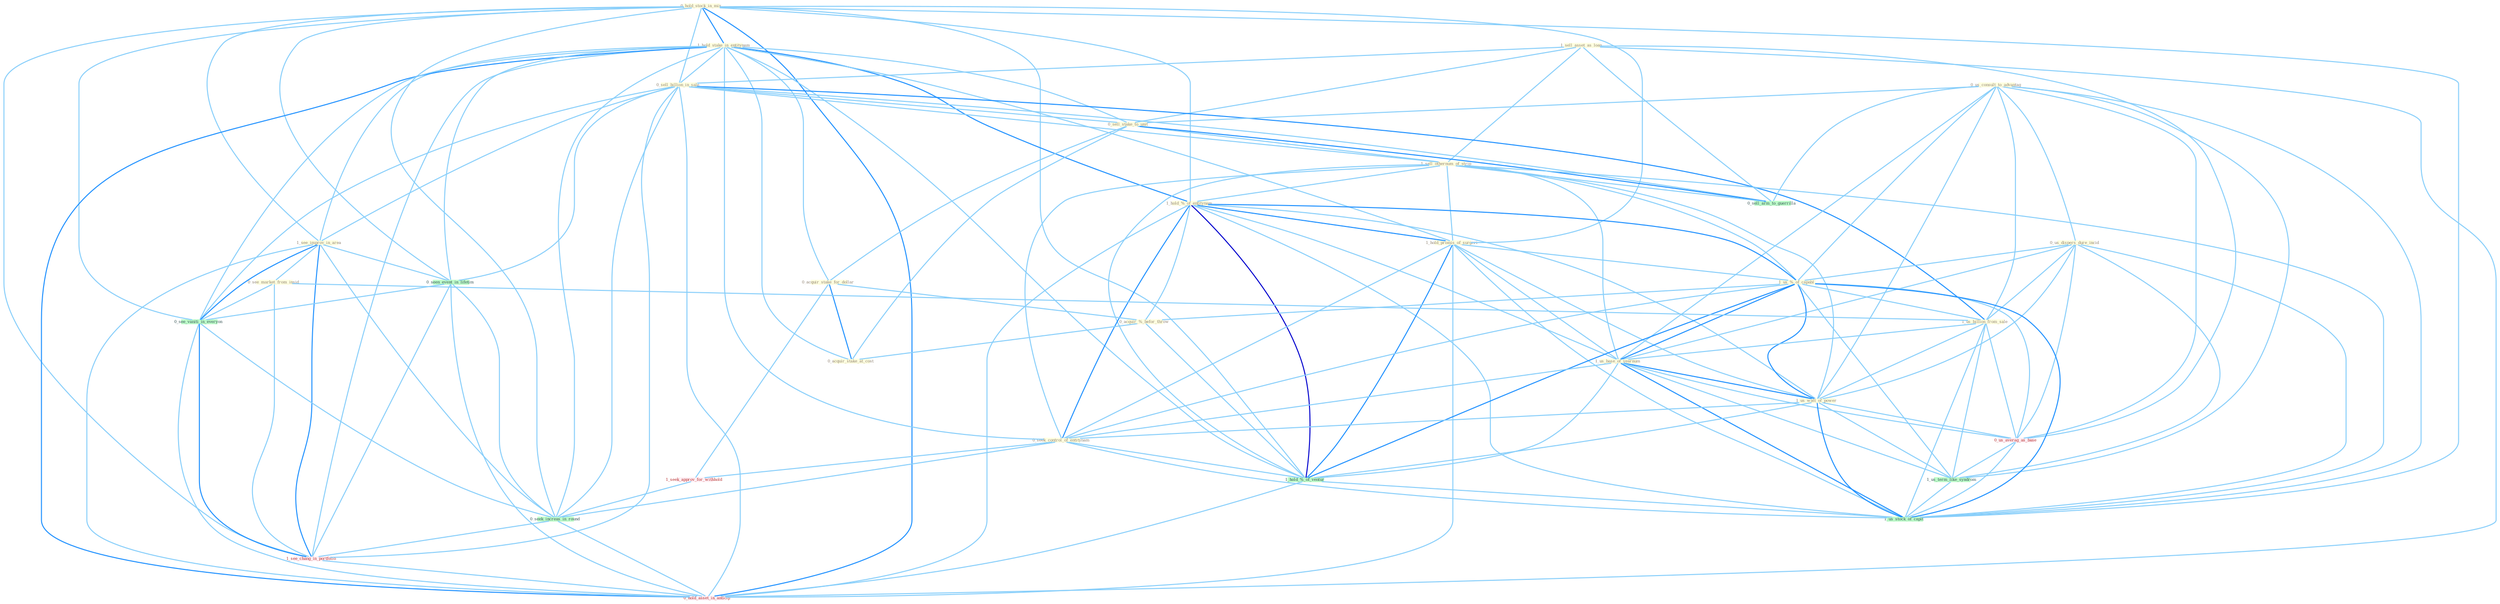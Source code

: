 Graph G{ 
    node
    [shape=polygon,style=filled,width=.5,height=.06,color="#BDFCC9",fixedsize=true,fontsize=4,
    fontcolor="#2f4f4f"];
    {node
    [color="#ffffe0", fontcolor="#8b7d6b"] "0_hold_stock_in_mix " "1_hold_stake_in_entitynam " "1_sell_asset_as_loan " "0_sell_billion_in_sale " "0_us_consult_to_advantag " "0_sell_stake_to_unit " "1_see_improv_in_area " "1_sell_othernum_of_strip " "1_hold_%_of_entitynam " "0_us_dispers_dure_incid " "1_hold_promis_of_surgeri " "0_acquir_stake_for_dollar " "1_us_%_of_capabl " "0_acquir_%_befor_throw " "0_see_market_from_insid " "1_us_billion_from_sale " "1_us_base_of_yearnum " "1_us_watt_of_power " "0_seek_control_of_entitynam " "0_acquir_stake_at_cost "}
{node [color="#fff0f5", fontcolor="#b22222"] "0_us_averag_as_base " "1_seek_approv_for_withhold " "1_see_chang_in_portfolio " "0_hold_asset_in_anticip "}
edge [color="#B0E2FF"];

	"0_hold_stock_in_mix " -- "1_hold_stake_in_entitynam " [w="2", color="#1e90ff" , len=0.8];
	"0_hold_stock_in_mix " -- "0_sell_billion_in_sale " [w="1", color="#87cefa" ];
	"0_hold_stock_in_mix " -- "1_see_improv_in_area " [w="1", color="#87cefa" ];
	"0_hold_stock_in_mix " -- "1_hold_%_of_entitynam " [w="1", color="#87cefa" ];
	"0_hold_stock_in_mix " -- "1_hold_promis_of_surgeri " [w="1", color="#87cefa" ];
	"0_hold_stock_in_mix " -- "0_seen_event_in_lifetim " [w="1", color="#87cefa" ];
	"0_hold_stock_in_mix " -- "1_hold_%_of_ventur " [w="1", color="#87cefa" ];
	"0_hold_stock_in_mix " -- "0_see_vaniti_in_everyon " [w="1", color="#87cefa" ];
	"0_hold_stock_in_mix " -- "0_seek_increas_in_round " [w="1", color="#87cefa" ];
	"0_hold_stock_in_mix " -- "1_us_stock_of_capit " [w="1", color="#87cefa" ];
	"0_hold_stock_in_mix " -- "1_see_chang_in_portfolio " [w="1", color="#87cefa" ];
	"0_hold_stock_in_mix " -- "0_hold_asset_in_anticip " [w="2", color="#1e90ff" , len=0.8];
	"1_hold_stake_in_entitynam " -- "0_sell_billion_in_sale " [w="1", color="#87cefa" ];
	"1_hold_stake_in_entitynam " -- "0_sell_stake_to_unit " [w="1", color="#87cefa" ];
	"1_hold_stake_in_entitynam " -- "1_see_improv_in_area " [w="1", color="#87cefa" ];
	"1_hold_stake_in_entitynam " -- "1_hold_%_of_entitynam " [w="2", color="#1e90ff" , len=0.8];
	"1_hold_stake_in_entitynam " -- "1_hold_promis_of_surgeri " [w="1", color="#87cefa" ];
	"1_hold_stake_in_entitynam " -- "0_acquir_stake_for_dollar " [w="1", color="#87cefa" ];
	"1_hold_stake_in_entitynam " -- "0_seek_control_of_entitynam " [w="1", color="#87cefa" ];
	"1_hold_stake_in_entitynam " -- "0_acquir_stake_at_cost " [w="1", color="#87cefa" ];
	"1_hold_stake_in_entitynam " -- "0_seen_event_in_lifetim " [w="1", color="#87cefa" ];
	"1_hold_stake_in_entitynam " -- "1_hold_%_of_ventur " [w="1", color="#87cefa" ];
	"1_hold_stake_in_entitynam " -- "0_see_vaniti_in_everyon " [w="1", color="#87cefa" ];
	"1_hold_stake_in_entitynam " -- "0_seek_increas_in_round " [w="1", color="#87cefa" ];
	"1_hold_stake_in_entitynam " -- "1_see_chang_in_portfolio " [w="1", color="#87cefa" ];
	"1_hold_stake_in_entitynam " -- "0_hold_asset_in_anticip " [w="2", color="#1e90ff" , len=0.8];
	"1_sell_asset_as_loan " -- "0_sell_billion_in_sale " [w="1", color="#87cefa" ];
	"1_sell_asset_as_loan " -- "0_sell_stake_to_unit " [w="1", color="#87cefa" ];
	"1_sell_asset_as_loan " -- "1_sell_othernum_of_strip " [w="1", color="#87cefa" ];
	"1_sell_asset_as_loan " -- "0_us_averag_as_base " [w="1", color="#87cefa" ];
	"1_sell_asset_as_loan " -- "0_sell_arm_to_guerrilla " [w="1", color="#87cefa" ];
	"1_sell_asset_as_loan " -- "0_hold_asset_in_anticip " [w="1", color="#87cefa" ];
	"0_sell_billion_in_sale " -- "0_sell_stake_to_unit " [w="1", color="#87cefa" ];
	"0_sell_billion_in_sale " -- "1_see_improv_in_area " [w="1", color="#87cefa" ];
	"0_sell_billion_in_sale " -- "1_sell_othernum_of_strip " [w="1", color="#87cefa" ];
	"0_sell_billion_in_sale " -- "1_us_billion_from_sale " [w="2", color="#1e90ff" , len=0.8];
	"0_sell_billion_in_sale " -- "0_seen_event_in_lifetim " [w="1", color="#87cefa" ];
	"0_sell_billion_in_sale " -- "0_see_vaniti_in_everyon " [w="1", color="#87cefa" ];
	"0_sell_billion_in_sale " -- "0_sell_arm_to_guerrilla " [w="1", color="#87cefa" ];
	"0_sell_billion_in_sale " -- "0_seek_increas_in_round " [w="1", color="#87cefa" ];
	"0_sell_billion_in_sale " -- "1_see_chang_in_portfolio " [w="1", color="#87cefa" ];
	"0_sell_billion_in_sale " -- "0_hold_asset_in_anticip " [w="1", color="#87cefa" ];
	"0_us_consult_to_advantag " -- "0_sell_stake_to_unit " [w="1", color="#87cefa" ];
	"0_us_consult_to_advantag " -- "0_us_dispers_dure_incid " [w="1", color="#87cefa" ];
	"0_us_consult_to_advantag " -- "1_us_%_of_capabl " [w="1", color="#87cefa" ];
	"0_us_consult_to_advantag " -- "1_us_billion_from_sale " [w="1", color="#87cefa" ];
	"0_us_consult_to_advantag " -- "1_us_base_of_yearnum " [w="1", color="#87cefa" ];
	"0_us_consult_to_advantag " -- "1_us_watt_of_power " [w="1", color="#87cefa" ];
	"0_us_consult_to_advantag " -- "0_us_averag_as_base " [w="1", color="#87cefa" ];
	"0_us_consult_to_advantag " -- "1_us_term_like_syndrom " [w="1", color="#87cefa" ];
	"0_us_consult_to_advantag " -- "0_sell_arm_to_guerrilla " [w="1", color="#87cefa" ];
	"0_us_consult_to_advantag " -- "1_us_stock_of_capit " [w="1", color="#87cefa" ];
	"0_sell_stake_to_unit " -- "1_sell_othernum_of_strip " [w="1", color="#87cefa" ];
	"0_sell_stake_to_unit " -- "0_acquir_stake_for_dollar " [w="1", color="#87cefa" ];
	"0_sell_stake_to_unit " -- "0_acquir_stake_at_cost " [w="1", color="#87cefa" ];
	"0_sell_stake_to_unit " -- "0_sell_arm_to_guerrilla " [w="2", color="#1e90ff" , len=0.8];
	"1_see_improv_in_area " -- "0_see_market_from_insid " [w="1", color="#87cefa" ];
	"1_see_improv_in_area " -- "0_seen_event_in_lifetim " [w="1", color="#87cefa" ];
	"1_see_improv_in_area " -- "0_see_vaniti_in_everyon " [w="2", color="#1e90ff" , len=0.8];
	"1_see_improv_in_area " -- "0_seek_increas_in_round " [w="1", color="#87cefa" ];
	"1_see_improv_in_area " -- "1_see_chang_in_portfolio " [w="2", color="#1e90ff" , len=0.8];
	"1_see_improv_in_area " -- "0_hold_asset_in_anticip " [w="1", color="#87cefa" ];
	"1_sell_othernum_of_strip " -- "1_hold_%_of_entitynam " [w="1", color="#87cefa" ];
	"1_sell_othernum_of_strip " -- "1_hold_promis_of_surgeri " [w="1", color="#87cefa" ];
	"1_sell_othernum_of_strip " -- "1_us_%_of_capabl " [w="1", color="#87cefa" ];
	"1_sell_othernum_of_strip " -- "1_us_base_of_yearnum " [w="1", color="#87cefa" ];
	"1_sell_othernum_of_strip " -- "1_us_watt_of_power " [w="1", color="#87cefa" ];
	"1_sell_othernum_of_strip " -- "0_seek_control_of_entitynam " [w="1", color="#87cefa" ];
	"1_sell_othernum_of_strip " -- "1_hold_%_of_ventur " [w="1", color="#87cefa" ];
	"1_sell_othernum_of_strip " -- "0_sell_arm_to_guerrilla " [w="1", color="#87cefa" ];
	"1_sell_othernum_of_strip " -- "1_us_stock_of_capit " [w="1", color="#87cefa" ];
	"1_hold_%_of_entitynam " -- "1_hold_promis_of_surgeri " [w="2", color="#1e90ff" , len=0.8];
	"1_hold_%_of_entitynam " -- "1_us_%_of_capabl " [w="2", color="#1e90ff" , len=0.8];
	"1_hold_%_of_entitynam " -- "0_acquir_%_befor_throw " [w="1", color="#87cefa" ];
	"1_hold_%_of_entitynam " -- "1_us_base_of_yearnum " [w="1", color="#87cefa" ];
	"1_hold_%_of_entitynam " -- "1_us_watt_of_power " [w="1", color="#87cefa" ];
	"1_hold_%_of_entitynam " -- "0_seek_control_of_entitynam " [w="2", color="#1e90ff" , len=0.8];
	"1_hold_%_of_entitynam " -- "1_hold_%_of_ventur " [w="3", color="#0000cd" , len=0.6];
	"1_hold_%_of_entitynam " -- "1_us_stock_of_capit " [w="1", color="#87cefa" ];
	"1_hold_%_of_entitynam " -- "0_hold_asset_in_anticip " [w="1", color="#87cefa" ];
	"0_us_dispers_dure_incid " -- "1_us_%_of_capabl " [w="1", color="#87cefa" ];
	"0_us_dispers_dure_incid " -- "1_us_billion_from_sale " [w="1", color="#87cefa" ];
	"0_us_dispers_dure_incid " -- "1_us_base_of_yearnum " [w="1", color="#87cefa" ];
	"0_us_dispers_dure_incid " -- "1_us_watt_of_power " [w="1", color="#87cefa" ];
	"0_us_dispers_dure_incid " -- "0_us_averag_as_base " [w="1", color="#87cefa" ];
	"0_us_dispers_dure_incid " -- "1_us_term_like_syndrom " [w="1", color="#87cefa" ];
	"0_us_dispers_dure_incid " -- "1_us_stock_of_capit " [w="1", color="#87cefa" ];
	"1_hold_promis_of_surgeri " -- "1_us_%_of_capabl " [w="1", color="#87cefa" ];
	"1_hold_promis_of_surgeri " -- "1_us_base_of_yearnum " [w="1", color="#87cefa" ];
	"1_hold_promis_of_surgeri " -- "1_us_watt_of_power " [w="1", color="#87cefa" ];
	"1_hold_promis_of_surgeri " -- "0_seek_control_of_entitynam " [w="1", color="#87cefa" ];
	"1_hold_promis_of_surgeri " -- "1_hold_%_of_ventur " [w="2", color="#1e90ff" , len=0.8];
	"1_hold_promis_of_surgeri " -- "1_us_stock_of_capit " [w="1", color="#87cefa" ];
	"1_hold_promis_of_surgeri " -- "0_hold_asset_in_anticip " [w="1", color="#87cefa" ];
	"0_acquir_stake_for_dollar " -- "0_acquir_%_befor_throw " [w="1", color="#87cefa" ];
	"0_acquir_stake_for_dollar " -- "0_acquir_stake_at_cost " [w="2", color="#1e90ff" , len=0.8];
	"0_acquir_stake_for_dollar " -- "1_seek_approv_for_withhold " [w="1", color="#87cefa" ];
	"1_us_%_of_capabl " -- "0_acquir_%_befor_throw " [w="1", color="#87cefa" ];
	"1_us_%_of_capabl " -- "1_us_billion_from_sale " [w="1", color="#87cefa" ];
	"1_us_%_of_capabl " -- "1_us_base_of_yearnum " [w="2", color="#1e90ff" , len=0.8];
	"1_us_%_of_capabl " -- "1_us_watt_of_power " [w="2", color="#1e90ff" , len=0.8];
	"1_us_%_of_capabl " -- "0_seek_control_of_entitynam " [w="1", color="#87cefa" ];
	"1_us_%_of_capabl " -- "0_us_averag_as_base " [w="1", color="#87cefa" ];
	"1_us_%_of_capabl " -- "1_us_term_like_syndrom " [w="1", color="#87cefa" ];
	"1_us_%_of_capabl " -- "1_hold_%_of_ventur " [w="2", color="#1e90ff" , len=0.8];
	"1_us_%_of_capabl " -- "1_us_stock_of_capit " [w="2", color="#1e90ff" , len=0.8];
	"0_acquir_%_befor_throw " -- "0_acquir_stake_at_cost " [w="1", color="#87cefa" ];
	"0_acquir_%_befor_throw " -- "1_hold_%_of_ventur " [w="1", color="#87cefa" ];
	"0_see_market_from_insid " -- "1_us_billion_from_sale " [w="1", color="#87cefa" ];
	"0_see_market_from_insid " -- "0_see_vaniti_in_everyon " [w="1", color="#87cefa" ];
	"0_see_market_from_insid " -- "1_see_chang_in_portfolio " [w="1", color="#87cefa" ];
	"1_us_billion_from_sale " -- "1_us_base_of_yearnum " [w="1", color="#87cefa" ];
	"1_us_billion_from_sale " -- "1_us_watt_of_power " [w="1", color="#87cefa" ];
	"1_us_billion_from_sale " -- "0_us_averag_as_base " [w="1", color="#87cefa" ];
	"1_us_billion_from_sale " -- "1_us_term_like_syndrom " [w="1", color="#87cefa" ];
	"1_us_billion_from_sale " -- "1_us_stock_of_capit " [w="1", color="#87cefa" ];
	"1_us_base_of_yearnum " -- "1_us_watt_of_power " [w="2", color="#1e90ff" , len=0.8];
	"1_us_base_of_yearnum " -- "0_seek_control_of_entitynam " [w="1", color="#87cefa" ];
	"1_us_base_of_yearnum " -- "0_us_averag_as_base " [w="1", color="#87cefa" ];
	"1_us_base_of_yearnum " -- "1_us_term_like_syndrom " [w="1", color="#87cefa" ];
	"1_us_base_of_yearnum " -- "1_hold_%_of_ventur " [w="1", color="#87cefa" ];
	"1_us_base_of_yearnum " -- "1_us_stock_of_capit " [w="2", color="#1e90ff" , len=0.8];
	"1_us_watt_of_power " -- "0_seek_control_of_entitynam " [w="1", color="#87cefa" ];
	"1_us_watt_of_power " -- "0_us_averag_as_base " [w="1", color="#87cefa" ];
	"1_us_watt_of_power " -- "1_us_term_like_syndrom " [w="1", color="#87cefa" ];
	"1_us_watt_of_power " -- "1_hold_%_of_ventur " [w="1", color="#87cefa" ];
	"1_us_watt_of_power " -- "1_us_stock_of_capit " [w="2", color="#1e90ff" , len=0.8];
	"0_seek_control_of_entitynam " -- "1_seek_approv_for_withhold " [w="1", color="#87cefa" ];
	"0_seek_control_of_entitynam " -- "1_hold_%_of_ventur " [w="1", color="#87cefa" ];
	"0_seek_control_of_entitynam " -- "0_seek_increas_in_round " [w="1", color="#87cefa" ];
	"0_seek_control_of_entitynam " -- "1_us_stock_of_capit " [w="1", color="#87cefa" ];
	"0_seen_event_in_lifetim " -- "0_see_vaniti_in_everyon " [w="1", color="#87cefa" ];
	"0_seen_event_in_lifetim " -- "0_seek_increas_in_round " [w="1", color="#87cefa" ];
	"0_seen_event_in_lifetim " -- "1_see_chang_in_portfolio " [w="1", color="#87cefa" ];
	"0_seen_event_in_lifetim " -- "0_hold_asset_in_anticip " [w="1", color="#87cefa" ];
	"0_us_averag_as_base " -- "1_us_term_like_syndrom " [w="1", color="#87cefa" ];
	"0_us_averag_as_base " -- "1_us_stock_of_capit " [w="1", color="#87cefa" ];
	"1_us_term_like_syndrom " -- "1_us_stock_of_capit " [w="1", color="#87cefa" ];
	"1_seek_approv_for_withhold " -- "0_seek_increas_in_round " [w="1", color="#87cefa" ];
	"1_hold_%_of_ventur " -- "1_us_stock_of_capit " [w="1", color="#87cefa" ];
	"1_hold_%_of_ventur " -- "0_hold_asset_in_anticip " [w="1", color="#87cefa" ];
	"0_see_vaniti_in_everyon " -- "0_seek_increas_in_round " [w="1", color="#87cefa" ];
	"0_see_vaniti_in_everyon " -- "1_see_chang_in_portfolio " [w="2", color="#1e90ff" , len=0.8];
	"0_see_vaniti_in_everyon " -- "0_hold_asset_in_anticip " [w="1", color="#87cefa" ];
	"0_seek_increas_in_round " -- "1_see_chang_in_portfolio " [w="1", color="#87cefa" ];
	"0_seek_increas_in_round " -- "0_hold_asset_in_anticip " [w="1", color="#87cefa" ];
	"1_see_chang_in_portfolio " -- "0_hold_asset_in_anticip " [w="1", color="#87cefa" ];
}